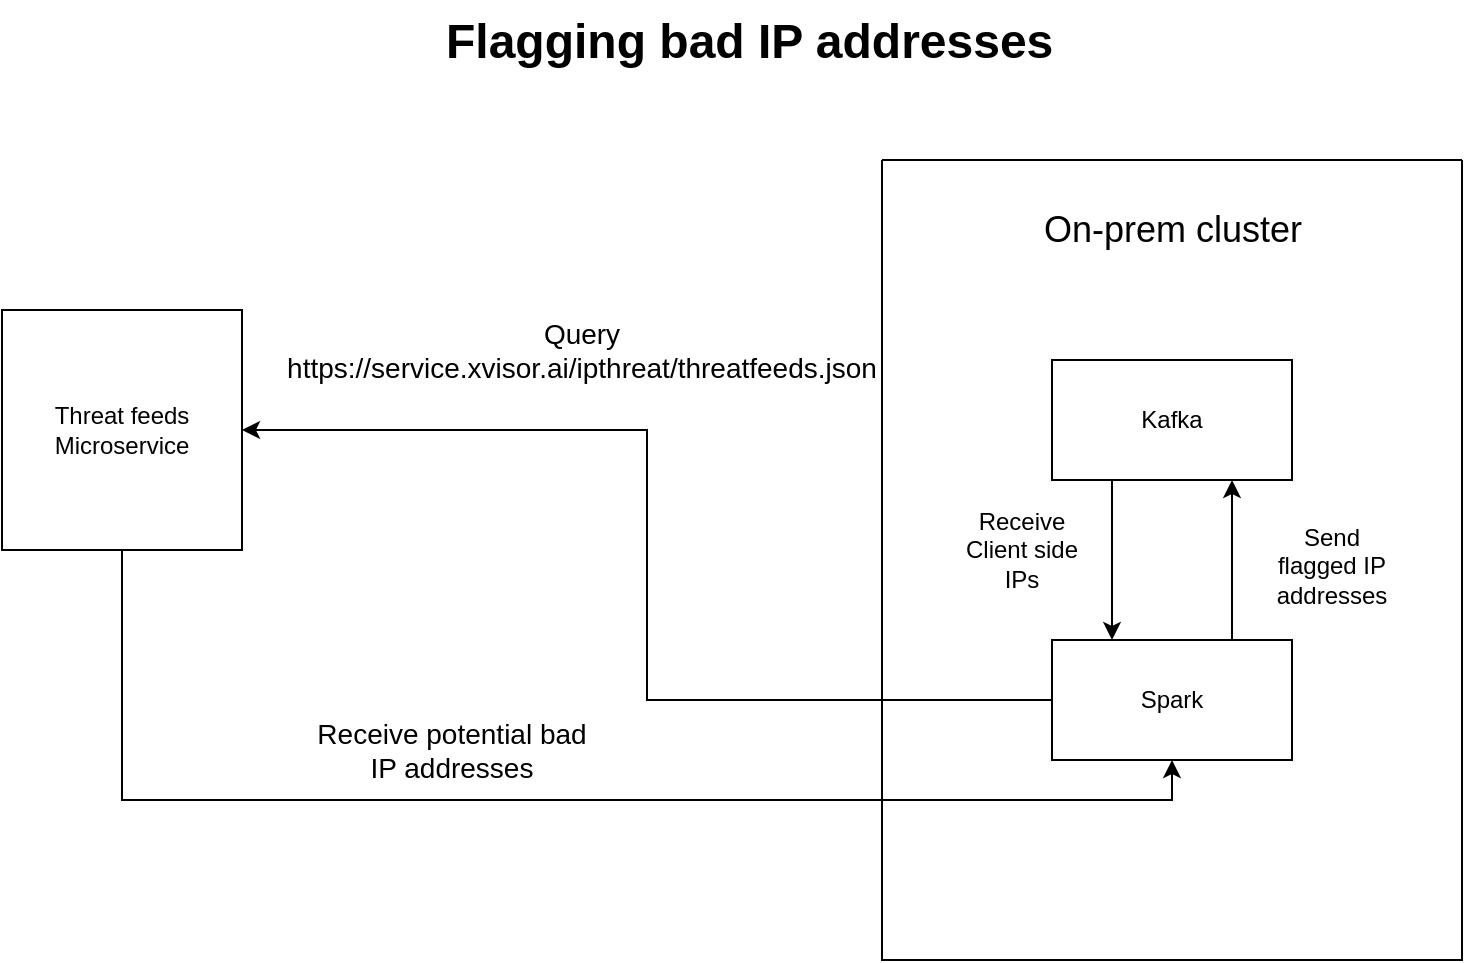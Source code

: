 <mxfile version="26.2.5">
  <diagram name="Page-1" id="NNiyfmfkYaTr8DpHalzq">
    <mxGraphModel dx="788" dy="451" grid="1" gridSize="10" guides="1" tooltips="1" connect="1" arrows="1" fold="1" page="1" pageScale="1" pageWidth="850" pageHeight="1100" math="0" shadow="0">
      <root>
        <mxCell id="0" />
        <mxCell id="1" parent="0" />
        <mxCell id="-JphsKRF4HM28fqfrq-H-10" style="edgeStyle=orthogonalEdgeStyle;rounded=0;orthogonalLoop=1;jettySize=auto;html=1;exitX=0.5;exitY=1;exitDx=0;exitDy=0;entryX=0.5;entryY=1;entryDx=0;entryDy=0;" edge="1" parent="1" source="-JphsKRF4HM28fqfrq-H-1" target="-JphsKRF4HM28fqfrq-H-5">
          <mxGeometry relative="1" as="geometry" />
        </mxCell>
        <mxCell id="-JphsKRF4HM28fqfrq-H-1" value="Threat feeds Microservice" style="whiteSpace=wrap;html=1;aspect=fixed;" vertex="1" parent="1">
          <mxGeometry x="70" y="195" width="120" height="120" as="geometry" />
        </mxCell>
        <mxCell id="-JphsKRF4HM28fqfrq-H-2" value="" style="swimlane;startSize=0;" vertex="1" parent="1">
          <mxGeometry x="510" y="120" width="290" height="400" as="geometry" />
        </mxCell>
        <mxCell id="-JphsKRF4HM28fqfrq-H-6" style="edgeStyle=orthogonalEdgeStyle;rounded=0;orthogonalLoop=1;jettySize=auto;html=1;exitX=0.25;exitY=1;exitDx=0;exitDy=0;entryX=0.25;entryY=0;entryDx=0;entryDy=0;" edge="1" parent="-JphsKRF4HM28fqfrq-H-2" source="-JphsKRF4HM28fqfrq-H-4" target="-JphsKRF4HM28fqfrq-H-5">
          <mxGeometry relative="1" as="geometry" />
        </mxCell>
        <mxCell id="-JphsKRF4HM28fqfrq-H-4" value="Kafka" style="rounded=0;whiteSpace=wrap;html=1;" vertex="1" parent="-JphsKRF4HM28fqfrq-H-2">
          <mxGeometry x="85" y="100" width="120" height="60" as="geometry" />
        </mxCell>
        <mxCell id="-JphsKRF4HM28fqfrq-H-12" style="edgeStyle=orthogonalEdgeStyle;rounded=0;orthogonalLoop=1;jettySize=auto;html=1;exitX=0.75;exitY=0;exitDx=0;exitDy=0;entryX=0.75;entryY=1;entryDx=0;entryDy=0;" edge="1" parent="-JphsKRF4HM28fqfrq-H-2" source="-JphsKRF4HM28fqfrq-H-5" target="-JphsKRF4HM28fqfrq-H-4">
          <mxGeometry relative="1" as="geometry" />
        </mxCell>
        <mxCell id="-JphsKRF4HM28fqfrq-H-5" value="Spark" style="rounded=0;whiteSpace=wrap;html=1;" vertex="1" parent="-JphsKRF4HM28fqfrq-H-2">
          <mxGeometry x="85" y="240" width="120" height="60" as="geometry" />
        </mxCell>
        <mxCell id="-JphsKRF4HM28fqfrq-H-7" value="Receive Client side IPs" style="text;html=1;align=center;verticalAlign=middle;whiteSpace=wrap;rounded=0;" vertex="1" parent="-JphsKRF4HM28fqfrq-H-2">
          <mxGeometry x="40" y="180" width="60" height="30" as="geometry" />
        </mxCell>
        <mxCell id="-JphsKRF4HM28fqfrq-H-13" value="Send flagged IP addresses" style="text;html=1;align=center;verticalAlign=middle;whiteSpace=wrap;rounded=0;" vertex="1" parent="-JphsKRF4HM28fqfrq-H-2">
          <mxGeometry x="190" y="180" width="70" height="45" as="geometry" />
        </mxCell>
        <mxCell id="-JphsKRF4HM28fqfrq-H-15" value="&lt;font style=&quot;font-size: 18px;&quot;&gt;On-prem cluster&lt;/font&gt;" style="text;html=1;align=center;verticalAlign=middle;whiteSpace=wrap;rounded=0;" vertex="1" parent="-JphsKRF4HM28fqfrq-H-2">
          <mxGeometry x="77.5" y="20" width="135" height="30" as="geometry" />
        </mxCell>
        <mxCell id="-JphsKRF4HM28fqfrq-H-8" style="edgeStyle=orthogonalEdgeStyle;rounded=0;orthogonalLoop=1;jettySize=auto;html=1;exitX=0;exitY=0.5;exitDx=0;exitDy=0;entryX=1;entryY=0.5;entryDx=0;entryDy=0;" edge="1" parent="1" source="-JphsKRF4HM28fqfrq-H-5" target="-JphsKRF4HM28fqfrq-H-1">
          <mxGeometry relative="1" as="geometry" />
        </mxCell>
        <mxCell id="-JphsKRF4HM28fqfrq-H-9" value="&lt;font style=&quot;font-size: 14px;&quot;&gt;Query https://service.xvisor.ai/ipthreat/threatfeeds.json&lt;/font&gt;" style="text;html=1;align=center;verticalAlign=middle;whiteSpace=wrap;rounded=0;" vertex="1" parent="1">
          <mxGeometry x="230" y="205" width="260" height="20" as="geometry" />
        </mxCell>
        <mxCell id="-JphsKRF4HM28fqfrq-H-11" value="&lt;font style=&quot;font-size: 14px;&quot;&gt;Receive potential bad IP addresses&lt;/font&gt;" style="text;html=1;align=center;verticalAlign=middle;whiteSpace=wrap;rounded=0;" vertex="1" parent="1">
          <mxGeometry x="220" y="400" width="150" height="30" as="geometry" />
        </mxCell>
        <mxCell id="-JphsKRF4HM28fqfrq-H-14" value="&lt;h1 style=&quot;margin-top: 0px;&quot;&gt;Flagging bad IP addresses&lt;/h1&gt;" style="text;html=1;whiteSpace=wrap;overflow=hidden;rounded=0;" vertex="1" parent="1">
          <mxGeometry x="290" y="40" width="330" height="50" as="geometry" />
        </mxCell>
      </root>
    </mxGraphModel>
  </diagram>
</mxfile>

